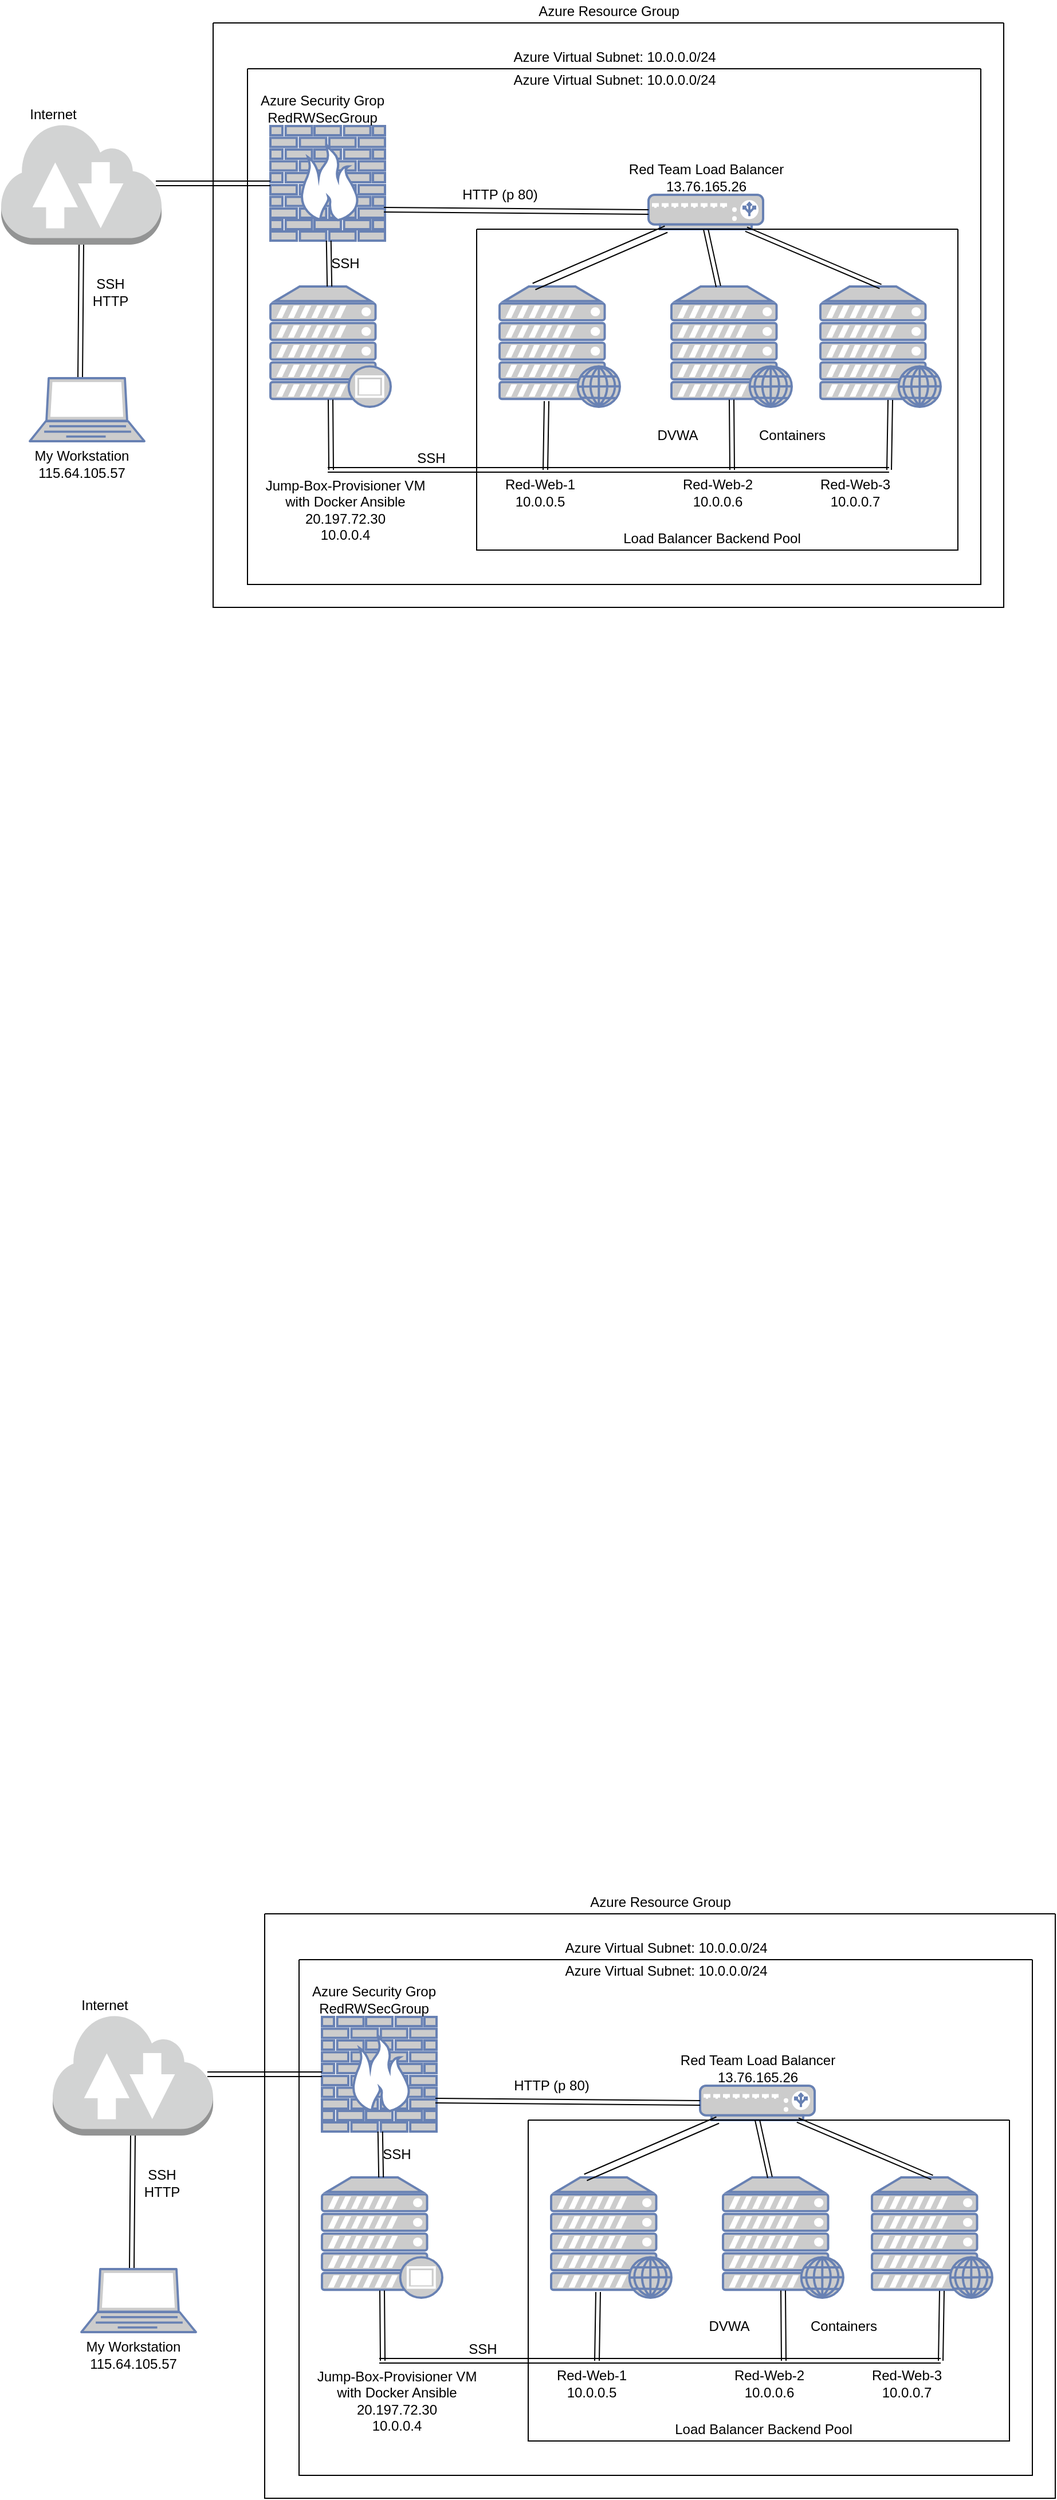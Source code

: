 <mxfile version="14.7.0" type="device"><diagram name="Page-1" id="55a83fd1-7818-8e21-69c5-c3457e3827bb"><mxGraphModel dx="1422" dy="2462" grid="1" gridSize="10" guides="1" tooltips="1" connect="1" arrows="1" fold="1" page="1" pageScale="1" pageWidth="1100" pageHeight="850" background="none" math="0" shadow="0"><root><mxCell id="0"/><mxCell id="1" parent="0"/><mxCell id="xMgnT5VQJ5X3L0RL37O3-2" value="" style="fontColor=#0066CC;verticalAlign=top;verticalLabelPosition=bottom;labelPosition=center;align=center;html=1;outlineConnect=0;fillColor=#CCCCCC;strokeColor=#6881B3;gradientColor=none;gradientDirection=north;strokeWidth=2;shape=mxgraph.networks.web_server;" parent="1" vertex="1"><mxGeometry x="740" y="-1360" width="105" height="105" as="geometry"/></mxCell><mxCell id="xMgnT5VQJ5X3L0RL37O3-3" value="" style="fontColor=#0066CC;verticalAlign=top;verticalLabelPosition=bottom;labelPosition=center;align=center;html=1;outlineConnect=0;fillColor=#CCCCCC;strokeColor=#6881B3;gradientColor=none;gradientDirection=north;strokeWidth=2;shape=mxgraph.networks.web_server;" parent="1" vertex="1"><mxGeometry x="590" y="-1360" width="105" height="105" as="geometry"/></mxCell><mxCell id="u41mVEG79AzhEiWkXULB-1" value="" style="fontColor=#0066CC;verticalAlign=top;verticalLabelPosition=bottom;labelPosition=center;align=center;html=1;outlineConnect=0;fillColor=#CCCCCC;strokeColor=#6881B3;gradientColor=none;gradientDirection=north;strokeWidth=2;shape=mxgraph.networks.web_server;" vertex="1" parent="1"><mxGeometry x="870" y="-1360" width="105" height="105" as="geometry"/></mxCell><mxCell id="u41mVEG79AzhEiWkXULB-2" value="" style="fontColor=#0066CC;verticalAlign=top;verticalLabelPosition=bottom;labelPosition=center;align=center;html=1;outlineConnect=0;fillColor=#CCCCCC;strokeColor=#6881B3;gradientColor=none;gradientDirection=north;strokeWidth=2;shape=mxgraph.networks.load_balancer;" vertex="1" parent="1"><mxGeometry x="720" y="-1440" width="100" height="30" as="geometry"/></mxCell><mxCell id="u41mVEG79AzhEiWkXULB-4" value="" style="shape=link;html=1;width=-6;exitX=0.286;exitY=0;exitDx=0;exitDy=0;exitPerimeter=0;" edge="1" parent="1" source="xMgnT5VQJ5X3L0RL37O3-3" target="u41mVEG79AzhEiWkXULB-2"><mxGeometry width="100" relative="1" as="geometry"><mxPoint x="500" y="-1380" as="sourcePoint"/><mxPoint x="580" y="-1430" as="targetPoint"/></mxGeometry></mxCell><mxCell id="u41mVEG79AzhEiWkXULB-5" value="" style="shape=link;html=1;entryX=0.5;entryY=1;entryDx=0;entryDy=0;entryPerimeter=0;" edge="1" parent="1" source="xMgnT5VQJ5X3L0RL37O3-2" target="u41mVEG79AzhEiWkXULB-2"><mxGeometry width="100" relative="1" as="geometry"><mxPoint x="500" y="-1380" as="sourcePoint"/><mxPoint x="600" y="-1380" as="targetPoint"/></mxGeometry></mxCell><mxCell id="u41mVEG79AzhEiWkXULB-6" value="" style="shape=link;html=1;exitX=0.5;exitY=0;exitDx=0;exitDy=0;exitPerimeter=0;" edge="1" parent="1" source="u41mVEG79AzhEiWkXULB-1" target="u41mVEG79AzhEiWkXULB-2"><mxGeometry width="100" relative="1" as="geometry"><mxPoint x="500" y="-1380" as="sourcePoint"/><mxPoint x="600" y="-1380" as="targetPoint"/></mxGeometry></mxCell><mxCell id="u41mVEG79AzhEiWkXULB-7" value="" style="fontColor=#0066CC;verticalAlign=top;verticalLabelPosition=bottom;labelPosition=center;align=center;html=1;outlineConnect=0;fillColor=#CCCCCC;strokeColor=#6881B3;gradientColor=none;gradientDirection=north;strokeWidth=2;shape=mxgraph.networks.proxy_server;" vertex="1" parent="1"><mxGeometry x="390" y="-1360" width="105" height="105" as="geometry"/></mxCell><mxCell id="u41mVEG79AzhEiWkXULB-10" value="" style="shape=link;html=1;" edge="1" parent="1"><mxGeometry width="100" relative="1" as="geometry"><mxPoint x="440" y="-1200" as="sourcePoint"/><mxPoint x="930" y="-1200" as="targetPoint"/></mxGeometry></mxCell><mxCell id="u41mVEG79AzhEiWkXULB-11" value="" style="shape=link;html=1;entryX=0.5;entryY=0.94;entryDx=0;entryDy=0;entryPerimeter=0;" edge="1" parent="1" target="u41mVEG79AzhEiWkXULB-7"><mxGeometry width="100" relative="1" as="geometry"><mxPoint x="443" y="-1200" as="sourcePoint"/><mxPoint x="530" y="-1300" as="targetPoint"/></mxGeometry></mxCell><mxCell id="u41mVEG79AzhEiWkXULB-12" value="" style="shape=link;html=1;entryX=0.5;entryY=0.94;entryDx=0;entryDy=0;entryPerimeter=0;" edge="1" parent="1" target="xMgnT5VQJ5X3L0RL37O3-2"><mxGeometry width="100" relative="1" as="geometry"><mxPoint x="793" y="-1200" as="sourcePoint"/><mxPoint x="452.5" y="-1251.3" as="targetPoint"/></mxGeometry></mxCell><mxCell id="u41mVEG79AzhEiWkXULB-13" value="" style="shape=link;html=1;" edge="1" parent="1"><mxGeometry width="100" relative="1" as="geometry"><mxPoint x="630" y="-1200" as="sourcePoint"/><mxPoint x="631" y="-1260" as="targetPoint"/></mxGeometry></mxCell><mxCell id="u41mVEG79AzhEiWkXULB-14" value="" style="shape=link;html=1;entryX=0.581;entryY=0.943;entryDx=0;entryDy=0;entryPerimeter=0;" edge="1" parent="1" target="u41mVEG79AzhEiWkXULB-1"><mxGeometry width="100" relative="1" as="geometry"><mxPoint x="930" y="-1200" as="sourcePoint"/><mxPoint x="923" y="-1261" as="targetPoint"/></mxGeometry></mxCell><mxCell id="u41mVEG79AzhEiWkXULB-15" value="DVWA&lt;span style=&quot;color: rgba(0 , 0 , 0 , 0) ; font-family: monospace ; font-size: 0px&quot;&gt;%3CmxGraphModel%3E%3Croot%3E%3CmxCell%20id%3D%220%22%2F%3E%3CmxCell%20id%3D%221%22%20parent%3D%220%22%2F%3E%3CmxCell%20id%3D%222%22%20value%3D%22%22%20style%3D%22shape%3Dlink%3Bhtml%3D1%3BentryX%3D0.5%3BentryY%3D0.94%3BentryDx%3D0%3BentryDy%3D0%3BentryPerimeter%3D0%3B%22%20edge%3D%221%22%20parent%3D%221%22%3E%3CmxGeometry%20width%3D%22100%22%20relative%3D%221%22%20as%3D%22geometry%22%3E%3CmxPoint%20x%3D%22443%22%20y%3D%22-1200%22%20as%3D%22sourcePoint%22%2F%3E%3CmxPoint%20x%3D%22442.5%22%20y%3D%22-1261.3%22%20as%3D%22targetPoint%22%2F%3E%3C%2FmxGeometry%3E%3C%2FmxCell%3E%3C%2Froot%3E%3C%2FmxGraphModel%3E&lt;/span&gt;" style="text;html=1;resizable=0;autosize=1;align=center;verticalAlign=middle;points=[];fillColor=none;strokeColor=none;rounded=0;" vertex="1" parent="1"><mxGeometry x="720" y="-1240" width="50" height="20" as="geometry"/></mxCell><mxCell id="u41mVEG79AzhEiWkXULB-16" value="Containers" style="text;html=1;resizable=0;autosize=1;align=center;verticalAlign=middle;points=[];fillColor=none;strokeColor=none;rounded=0;" vertex="1" parent="1"><mxGeometry x="810" y="-1240" width="70" height="20" as="geometry"/></mxCell><mxCell id="u41mVEG79AzhEiWkXULB-17" value="Red-Web-1&lt;br&gt;10.0.0.5" style="text;html=1;resizable=0;autosize=1;align=center;verticalAlign=middle;points=[];fillColor=none;strokeColor=none;rounded=0;" vertex="1" parent="1"><mxGeometry x="585" y="-1195" width="80" height="30" as="geometry"/></mxCell><mxCell id="u41mVEG79AzhEiWkXULB-18" value="Red-Web-2&lt;br&gt;10.0.0.6" style="text;html=1;resizable=0;autosize=1;align=center;verticalAlign=middle;points=[];fillColor=none;strokeColor=none;rounded=0;" vertex="1" parent="1"><mxGeometry x="740" y="-1195" width="80" height="30" as="geometry"/></mxCell><mxCell id="u41mVEG79AzhEiWkXULB-19" value="Red-Web-3&lt;br&gt;10.0.0.7" style="text;html=1;resizable=0;autosize=1;align=center;verticalAlign=middle;points=[];fillColor=none;strokeColor=none;rounded=0;" vertex="1" parent="1"><mxGeometry x="860" y="-1195" width="80" height="30" as="geometry"/></mxCell><mxCell id="u41mVEG79AzhEiWkXULB-20" value="Load Balancer Backend Pool" style="text;html=1;resizable=0;autosize=1;align=center;verticalAlign=middle;points=[];fillColor=none;strokeColor=none;rounded=0;" vertex="1" parent="1"><mxGeometry x="690" y="-1150" width="170" height="20" as="geometry"/></mxCell><mxCell id="u41mVEG79AzhEiWkXULB-21" value="" style="swimlane;startSize=0;" vertex="1" parent="1"><mxGeometry x="340" y="-1590" width="690" height="510" as="geometry"><mxRectangle x="450" y="-1490" width="50" height="40" as="alternateBounds"/></mxGeometry></mxCell><mxCell id="u41mVEG79AzhEiWkXULB-22" value="Jump-Box-Provisioner VM&lt;br&gt;with Docker Ansible&lt;br&gt;20.197.72.30&lt;br&gt;10.0.0.4&lt;br&gt;" style="text;html=1;resizable=0;autosize=1;align=center;verticalAlign=middle;points=[];fillColor=none;strokeColor=none;rounded=0;" vertex="1" parent="1"><mxGeometry x="380" y="-1195" width="150" height="60" as="geometry"/></mxCell><mxCell id="u41mVEG79AzhEiWkXULB-23" value="SSH" style="text;html=1;resizable=0;autosize=1;align=center;verticalAlign=middle;points=[];fillColor=none;strokeColor=none;rounded=0;" vertex="1" parent="1"><mxGeometry x="510" y="-1220" width="40" height="20" as="geometry"/></mxCell><mxCell id="u41mVEG79AzhEiWkXULB-24" value="" style="fontColor=#0066CC;verticalAlign=top;verticalLabelPosition=bottom;labelPosition=center;align=center;html=1;outlineConnect=0;fillColor=#CCCCCC;strokeColor=#6881B3;gradientColor=none;gradientDirection=north;strokeWidth=2;shape=mxgraph.networks.firewall;" vertex="1" parent="1"><mxGeometry x="390" y="-1500" width="100" height="100" as="geometry"/></mxCell><mxCell id="u41mVEG79AzhEiWkXULB-25" value="" style="shape=link;html=1;" edge="1" parent="1" source="u41mVEG79AzhEiWkXULB-24" target="u41mVEG79AzhEiWkXULB-7"><mxGeometry width="100" relative="1" as="geometry"><mxPoint x="430" y="-1390" as="sourcePoint"/><mxPoint x="430" y="-1370" as="targetPoint"/></mxGeometry></mxCell><mxCell id="u41mVEG79AzhEiWkXULB-26" value="SSH" style="text;html=1;resizable=0;autosize=1;align=center;verticalAlign=middle;points=[];fillColor=none;strokeColor=none;rounded=0;" vertex="1" parent="1"><mxGeometry x="435" y="-1390" width="40" height="20" as="geometry"/></mxCell><mxCell id="u41mVEG79AzhEiWkXULB-27" value="" style="shape=link;html=1;entryX=0;entryY=0.5;entryDx=0;entryDy=0;entryPerimeter=0;exitX=0.99;exitY=0.73;exitDx=0;exitDy=0;exitPerimeter=0;" edge="1" parent="1" source="u41mVEG79AzhEiWkXULB-24" target="u41mVEG79AzhEiWkXULB-2"><mxGeometry width="100" relative="1" as="geometry"><mxPoint x="500" y="-1310" as="sourcePoint"/><mxPoint x="600" y="-1310" as="targetPoint"/></mxGeometry></mxCell><mxCell id="u41mVEG79AzhEiWkXULB-28" value="HTTP (p 80)" style="text;html=1;resizable=0;autosize=1;align=center;verticalAlign=middle;points=[];fillColor=none;strokeColor=none;rounded=0;" vertex="1" parent="1"><mxGeometry x="550" y="-1450" width="80" height="20" as="geometry"/></mxCell><mxCell id="u41mVEG79AzhEiWkXULB-29" value="Red Team Load Balancer&lt;br&gt;13.76.165.26" style="text;html=1;resizable=0;autosize=1;align=center;verticalAlign=middle;points=[];fillColor=none;strokeColor=none;rounded=0;" vertex="1" parent="1"><mxGeometry x="695" y="-1470" width="150" height="30" as="geometry"/></mxCell><mxCell id="u41mVEG79AzhEiWkXULB-30" value="Azure Security Grop&lt;br&gt;RedRWSecGroup" style="text;html=1;resizable=0;autosize=1;align=center;verticalAlign=middle;points=[];fillColor=none;strokeColor=none;rounded=0;" vertex="1" parent="1"><mxGeometry x="375" y="-1530" width="120" height="30" as="geometry"/></mxCell><mxCell id="u41mVEG79AzhEiWkXULB-32" value="" style="fontColor=#0066CC;verticalAlign=top;verticalLabelPosition=bottom;labelPosition=center;align=center;html=1;outlineConnect=0;fillColor=#CCCCCC;strokeColor=#6881B3;gradientColor=none;gradientDirection=north;strokeWidth=2;shape=mxgraph.networks.laptop;" vertex="1" parent="1"><mxGeometry x="180" y="-1280" width="100" height="55" as="geometry"/></mxCell><mxCell id="u41mVEG79AzhEiWkXULB-33" value="My Workstation&lt;br&gt;115.64.105.57" style="text;html=1;resizable=0;autosize=1;align=center;verticalAlign=middle;points=[];fillColor=none;strokeColor=none;rounded=0;" vertex="1" parent="1"><mxGeometry x="175" y="-1220" width="100" height="30" as="geometry"/></mxCell><mxCell id="u41mVEG79AzhEiWkXULB-34" value="" style="outlineConnect=0;dashed=0;verticalLabelPosition=bottom;verticalAlign=top;align=center;html=1;shape=mxgraph.aws3.internet_2;fillColor=#D2D3D3;gradientColor=none;" vertex="1" parent="1"><mxGeometry x="155" y="-1503.5" width="140" height="107" as="geometry"/></mxCell><mxCell id="u41mVEG79AzhEiWkXULB-35" value="" style="shape=link;html=1;exitX=0.5;exitY=1;exitDx=0;exitDy=0;exitPerimeter=0;entryX=0.44;entryY=-0.018;entryDx=0;entryDy=0;entryPerimeter=0;" edge="1" parent="1" source="u41mVEG79AzhEiWkXULB-34" target="u41mVEG79AzhEiWkXULB-32"><mxGeometry width="100" relative="1" as="geometry"><mxPoint x="500" y="-1310" as="sourcePoint"/><mxPoint x="600" y="-1310" as="targetPoint"/></mxGeometry></mxCell><mxCell id="u41mVEG79AzhEiWkXULB-36" value="SSH&lt;br&gt;HTTP" style="text;html=1;resizable=0;autosize=1;align=center;verticalAlign=middle;points=[];fillColor=none;strokeColor=none;rounded=0;" vertex="1" parent="1"><mxGeometry x="225" y="-1370" width="50" height="30" as="geometry"/></mxCell><mxCell id="u41mVEG79AzhEiWkXULB-37" value="Internet" style="text;html=1;resizable=0;autosize=1;align=center;verticalAlign=middle;points=[];fillColor=none;strokeColor=none;rounded=0;" vertex="1" parent="1"><mxGeometry x="170" y="-1520" width="60" height="20" as="geometry"/></mxCell><mxCell id="u41mVEG79AzhEiWkXULB-38" value="" style="shape=link;html=1;" edge="1" parent="1" target="u41mVEG79AzhEiWkXULB-24"><mxGeometry width="100" relative="1" as="geometry"><mxPoint x="290" y="-1450" as="sourcePoint"/><mxPoint x="600" y="-1320" as="targetPoint"/></mxGeometry></mxCell><mxCell id="u41mVEG79AzhEiWkXULB-40" value="" style="swimlane;startSize=0;" vertex="1" parent="1"><mxGeometry x="370" y="-1550" width="640" height="450" as="geometry"/></mxCell><mxCell id="u41mVEG79AzhEiWkXULB-41" value="Azure Virtual Subnet: 10.0.0.0/24" style="text;html=1;resizable=0;autosize=1;align=center;verticalAlign=middle;points=[];fillColor=none;strokeColor=none;rounded=0;" vertex="1" parent="u41mVEG79AzhEiWkXULB-40"><mxGeometry x="225" width="190" height="20" as="geometry"/></mxCell><mxCell id="u41mVEG79AzhEiWkXULB-42" value="Azure Virtual Subnet: 10.0.0.0/24" style="text;html=1;resizable=0;autosize=1;align=center;verticalAlign=middle;points=[];fillColor=none;strokeColor=none;rounded=0;" vertex="1" parent="1"><mxGeometry x="595" y="-1570" width="190" height="20" as="geometry"/></mxCell><mxCell id="u41mVEG79AzhEiWkXULB-46" value="Azure Resource Group" style="text;html=1;resizable=0;autosize=1;align=center;verticalAlign=middle;points=[];fillColor=none;strokeColor=none;rounded=0;" vertex="1" parent="1"><mxGeometry x="615" y="-1610" width="140" height="20" as="geometry"/></mxCell><mxCell id="u41mVEG79AzhEiWkXULB-47" value="" style="swimlane;startSize=0;" vertex="1" parent="1"><mxGeometry x="570" y="-1410" width="420" height="280" as="geometry"/></mxCell><mxCell id="u41mVEG79AzhEiWkXULB-48" value="" style="fontColor=#0066CC;verticalAlign=top;verticalLabelPosition=bottom;labelPosition=center;align=center;html=1;outlineConnect=0;fillColor=#CCCCCC;strokeColor=#6881B3;gradientColor=none;gradientDirection=north;strokeWidth=2;shape=mxgraph.networks.web_server;" vertex="1" parent="1"><mxGeometry x="785" y="290" width="105" height="105" as="geometry"/></mxCell><mxCell id="u41mVEG79AzhEiWkXULB-49" value="" style="fontColor=#0066CC;verticalAlign=top;verticalLabelPosition=bottom;labelPosition=center;align=center;html=1;outlineConnect=0;fillColor=#CCCCCC;strokeColor=#6881B3;gradientColor=none;gradientDirection=north;strokeWidth=2;shape=mxgraph.networks.web_server;" vertex="1" parent="1"><mxGeometry x="635" y="290" width="105" height="105" as="geometry"/></mxCell><mxCell id="u41mVEG79AzhEiWkXULB-50" value="" style="fontColor=#0066CC;verticalAlign=top;verticalLabelPosition=bottom;labelPosition=center;align=center;html=1;outlineConnect=0;fillColor=#CCCCCC;strokeColor=#6881B3;gradientColor=none;gradientDirection=north;strokeWidth=2;shape=mxgraph.networks.web_server;" vertex="1" parent="1"><mxGeometry x="915" y="290" width="105" height="105" as="geometry"/></mxCell><mxCell id="u41mVEG79AzhEiWkXULB-51" value="" style="fontColor=#0066CC;verticalAlign=top;verticalLabelPosition=bottom;labelPosition=center;align=center;html=1;outlineConnect=0;fillColor=#CCCCCC;strokeColor=#6881B3;gradientColor=none;gradientDirection=north;strokeWidth=2;shape=mxgraph.networks.load_balancer;" vertex="1" parent="1"><mxGeometry x="765" y="210" width="100" height="30" as="geometry"/></mxCell><mxCell id="u41mVEG79AzhEiWkXULB-52" value="" style="shape=link;html=1;width=-6;exitX=0.286;exitY=0;exitDx=0;exitDy=0;exitPerimeter=0;" edge="1" parent="1" source="u41mVEG79AzhEiWkXULB-49" target="u41mVEG79AzhEiWkXULB-51"><mxGeometry width="100" relative="1" as="geometry"><mxPoint x="545" y="270" as="sourcePoint"/><mxPoint x="625" y="220" as="targetPoint"/></mxGeometry></mxCell><mxCell id="u41mVEG79AzhEiWkXULB-53" value="" style="shape=link;html=1;entryX=0.5;entryY=1;entryDx=0;entryDy=0;entryPerimeter=0;" edge="1" parent="1" source="u41mVEG79AzhEiWkXULB-48" target="u41mVEG79AzhEiWkXULB-51"><mxGeometry width="100" relative="1" as="geometry"><mxPoint x="545" y="270" as="sourcePoint"/><mxPoint x="645" y="270" as="targetPoint"/></mxGeometry></mxCell><mxCell id="u41mVEG79AzhEiWkXULB-54" value="" style="shape=link;html=1;exitX=0.5;exitY=0;exitDx=0;exitDy=0;exitPerimeter=0;" edge="1" parent="1" source="u41mVEG79AzhEiWkXULB-50" target="u41mVEG79AzhEiWkXULB-51"><mxGeometry width="100" relative="1" as="geometry"><mxPoint x="545" y="270" as="sourcePoint"/><mxPoint x="645" y="270" as="targetPoint"/></mxGeometry></mxCell><mxCell id="u41mVEG79AzhEiWkXULB-55" value="" style="fontColor=#0066CC;verticalAlign=top;verticalLabelPosition=bottom;labelPosition=center;align=center;html=1;outlineConnect=0;fillColor=#CCCCCC;strokeColor=#6881B3;gradientColor=none;gradientDirection=north;strokeWidth=2;shape=mxgraph.networks.proxy_server;" vertex="1" parent="1"><mxGeometry x="435" y="290" width="105" height="105" as="geometry"/></mxCell><mxCell id="u41mVEG79AzhEiWkXULB-56" value="" style="shape=link;html=1;" edge="1" parent="1"><mxGeometry width="100" relative="1" as="geometry"><mxPoint x="485" y="450" as="sourcePoint"/><mxPoint x="975" y="450" as="targetPoint"/></mxGeometry></mxCell><mxCell id="u41mVEG79AzhEiWkXULB-57" value="" style="shape=link;html=1;entryX=0.5;entryY=0.94;entryDx=0;entryDy=0;entryPerimeter=0;" edge="1" parent="1" target="u41mVEG79AzhEiWkXULB-55"><mxGeometry width="100" relative="1" as="geometry"><mxPoint x="488" y="450" as="sourcePoint"/><mxPoint x="575" y="350" as="targetPoint"/></mxGeometry></mxCell><mxCell id="u41mVEG79AzhEiWkXULB-58" value="" style="shape=link;html=1;entryX=0.5;entryY=0.94;entryDx=0;entryDy=0;entryPerimeter=0;" edge="1" parent="1" target="u41mVEG79AzhEiWkXULB-48"><mxGeometry width="100" relative="1" as="geometry"><mxPoint x="838" y="450" as="sourcePoint"/><mxPoint x="497.5" y="398.7" as="targetPoint"/></mxGeometry></mxCell><mxCell id="u41mVEG79AzhEiWkXULB-59" value="" style="shape=link;html=1;" edge="1" parent="1"><mxGeometry width="100" relative="1" as="geometry"><mxPoint x="675" y="450" as="sourcePoint"/><mxPoint x="676" y="390" as="targetPoint"/></mxGeometry></mxCell><mxCell id="u41mVEG79AzhEiWkXULB-60" value="" style="shape=link;html=1;entryX=0.581;entryY=0.943;entryDx=0;entryDy=0;entryPerimeter=0;" edge="1" parent="1" target="u41mVEG79AzhEiWkXULB-50"><mxGeometry width="100" relative="1" as="geometry"><mxPoint x="975" y="450" as="sourcePoint"/><mxPoint x="968" y="389" as="targetPoint"/></mxGeometry></mxCell><mxCell id="u41mVEG79AzhEiWkXULB-61" value="DVWA&lt;span style=&quot;color: rgba(0 , 0 , 0 , 0) ; font-family: monospace ; font-size: 0px&quot;&gt;%3CmxGraphModel%3E%3Croot%3E%3CmxCell%20id%3D%220%22%2F%3E%3CmxCell%20id%3D%221%22%20parent%3D%220%22%2F%3E%3CmxCell%20id%3D%222%22%20value%3D%22%22%20style%3D%22shape%3Dlink%3Bhtml%3D1%3BentryX%3D0.5%3BentryY%3D0.94%3BentryDx%3D0%3BentryDy%3D0%3BentryPerimeter%3D0%3B%22%20edge%3D%221%22%20parent%3D%221%22%3E%3CmxGeometry%20width%3D%22100%22%20relative%3D%221%22%20as%3D%22geometry%22%3E%3CmxPoint%20x%3D%22443%22%20y%3D%22-1200%22%20as%3D%22sourcePoint%22%2F%3E%3CmxPoint%20x%3D%22442.5%22%20y%3D%22-1261.3%22%20as%3D%22targetPoint%22%2F%3E%3C%2FmxGeometry%3E%3C%2FmxCell%3E%3C%2Froot%3E%3C%2FmxGraphModel%3E&lt;/span&gt;" style="text;html=1;resizable=0;autosize=1;align=center;verticalAlign=middle;points=[];fillColor=none;strokeColor=none;rounded=0;" vertex="1" parent="1"><mxGeometry x="765" y="410" width="50" height="20" as="geometry"/></mxCell><mxCell id="u41mVEG79AzhEiWkXULB-62" value="Containers" style="text;html=1;resizable=0;autosize=1;align=center;verticalAlign=middle;points=[];fillColor=none;strokeColor=none;rounded=0;" vertex="1" parent="1"><mxGeometry x="855" y="410" width="70" height="20" as="geometry"/></mxCell><mxCell id="u41mVEG79AzhEiWkXULB-63" value="Red-Web-1&lt;br&gt;10.0.0.5" style="text;html=1;resizable=0;autosize=1;align=center;verticalAlign=middle;points=[];fillColor=none;strokeColor=none;rounded=0;" vertex="1" parent="1"><mxGeometry x="630" y="455" width="80" height="30" as="geometry"/></mxCell><mxCell id="u41mVEG79AzhEiWkXULB-64" value="Red-Web-2&lt;br&gt;10.0.0.6" style="text;html=1;resizable=0;autosize=1;align=center;verticalAlign=middle;points=[];fillColor=none;strokeColor=none;rounded=0;" vertex="1" parent="1"><mxGeometry x="785" y="455" width="80" height="30" as="geometry"/></mxCell><mxCell id="u41mVEG79AzhEiWkXULB-65" value="Red-Web-3&lt;br&gt;10.0.0.7" style="text;html=1;resizable=0;autosize=1;align=center;verticalAlign=middle;points=[];fillColor=none;strokeColor=none;rounded=0;" vertex="1" parent="1"><mxGeometry x="905" y="455" width="80" height="30" as="geometry"/></mxCell><mxCell id="u41mVEG79AzhEiWkXULB-66" value="Load Balancer Backend Pool" style="text;html=1;resizable=0;autosize=1;align=center;verticalAlign=middle;points=[];fillColor=none;strokeColor=none;rounded=0;" vertex="1" parent="1"><mxGeometry x="735" y="500" width="170" height="20" as="geometry"/></mxCell><mxCell id="u41mVEG79AzhEiWkXULB-67" value="" style="swimlane;startSize=0;" vertex="1" parent="1"><mxGeometry x="385" y="60" width="690" height="510" as="geometry"><mxRectangle x="450" y="-1490" width="50" height="40" as="alternateBounds"/></mxGeometry></mxCell><mxCell id="u41mVEG79AzhEiWkXULB-68" value="Jump-Box-Provisioner VM&lt;br&gt;with Docker Ansible&lt;br&gt;20.197.72.30&lt;br&gt;10.0.0.4&lt;br&gt;" style="text;html=1;resizable=0;autosize=1;align=center;verticalAlign=middle;points=[];fillColor=none;strokeColor=none;rounded=0;" vertex="1" parent="1"><mxGeometry x="425" y="455" width="150" height="60" as="geometry"/></mxCell><mxCell id="u41mVEG79AzhEiWkXULB-69" value="SSH" style="text;html=1;resizable=0;autosize=1;align=center;verticalAlign=middle;points=[];fillColor=none;strokeColor=none;rounded=0;" vertex="1" parent="1"><mxGeometry x="555" y="430" width="40" height="20" as="geometry"/></mxCell><mxCell id="u41mVEG79AzhEiWkXULB-70" value="" style="fontColor=#0066CC;verticalAlign=top;verticalLabelPosition=bottom;labelPosition=center;align=center;html=1;outlineConnect=0;fillColor=#CCCCCC;strokeColor=#6881B3;gradientColor=none;gradientDirection=north;strokeWidth=2;shape=mxgraph.networks.firewall;" vertex="1" parent="1"><mxGeometry x="435" y="150" width="100" height="100" as="geometry"/></mxCell><mxCell id="u41mVEG79AzhEiWkXULB-71" value="" style="shape=link;html=1;" edge="1" parent="1" source="u41mVEG79AzhEiWkXULB-70" target="u41mVEG79AzhEiWkXULB-55"><mxGeometry width="100" relative="1" as="geometry"><mxPoint x="475" y="260" as="sourcePoint"/><mxPoint x="475" y="280" as="targetPoint"/></mxGeometry></mxCell><mxCell id="u41mVEG79AzhEiWkXULB-72" value="SSH" style="text;html=1;resizable=0;autosize=1;align=center;verticalAlign=middle;points=[];fillColor=none;strokeColor=none;rounded=0;" vertex="1" parent="1"><mxGeometry x="480" y="260" width="40" height="20" as="geometry"/></mxCell><mxCell id="u41mVEG79AzhEiWkXULB-73" value="" style="shape=link;html=1;entryX=0;entryY=0.5;entryDx=0;entryDy=0;entryPerimeter=0;exitX=0.99;exitY=0.73;exitDx=0;exitDy=0;exitPerimeter=0;" edge="1" parent="1" source="u41mVEG79AzhEiWkXULB-70" target="u41mVEG79AzhEiWkXULB-51"><mxGeometry width="100" relative="1" as="geometry"><mxPoint x="545" y="340" as="sourcePoint"/><mxPoint x="645" y="340" as="targetPoint"/></mxGeometry></mxCell><mxCell id="u41mVEG79AzhEiWkXULB-74" value="HTTP (p 80)" style="text;html=1;resizable=0;autosize=1;align=center;verticalAlign=middle;points=[];fillColor=none;strokeColor=none;rounded=0;" vertex="1" parent="1"><mxGeometry x="595" y="200" width="80" height="20" as="geometry"/></mxCell><mxCell id="u41mVEG79AzhEiWkXULB-75" value="Red Team Load Balancer&lt;br&gt;13.76.165.26" style="text;html=1;resizable=0;autosize=1;align=center;verticalAlign=middle;points=[];fillColor=none;strokeColor=none;rounded=0;" vertex="1" parent="1"><mxGeometry x="740" y="180" width="150" height="30" as="geometry"/></mxCell><mxCell id="u41mVEG79AzhEiWkXULB-76" value="Azure Security Grop&lt;br&gt;RedRWSecGroup" style="text;html=1;resizable=0;autosize=1;align=center;verticalAlign=middle;points=[];fillColor=none;strokeColor=none;rounded=0;" vertex="1" parent="1"><mxGeometry x="420" y="120" width="120" height="30" as="geometry"/></mxCell><mxCell id="u41mVEG79AzhEiWkXULB-77" value="" style="fontColor=#0066CC;verticalAlign=top;verticalLabelPosition=bottom;labelPosition=center;align=center;html=1;outlineConnect=0;fillColor=#CCCCCC;strokeColor=#6881B3;gradientColor=none;gradientDirection=north;strokeWidth=2;shape=mxgraph.networks.laptop;" vertex="1" parent="1"><mxGeometry x="225" y="370" width="100" height="55" as="geometry"/></mxCell><mxCell id="u41mVEG79AzhEiWkXULB-78" value="My Workstation&lt;br&gt;115.64.105.57" style="text;html=1;resizable=0;autosize=1;align=center;verticalAlign=middle;points=[];fillColor=none;strokeColor=none;rounded=0;" vertex="1" parent="1"><mxGeometry x="220" y="430" width="100" height="30" as="geometry"/></mxCell><mxCell id="u41mVEG79AzhEiWkXULB-79" value="" style="outlineConnect=0;dashed=0;verticalLabelPosition=bottom;verticalAlign=top;align=center;html=1;shape=mxgraph.aws3.internet_2;fillColor=#D2D3D3;gradientColor=none;" vertex="1" parent="1"><mxGeometry x="200" y="146.5" width="140" height="107" as="geometry"/></mxCell><mxCell id="u41mVEG79AzhEiWkXULB-80" value="" style="shape=link;html=1;exitX=0.5;exitY=1;exitDx=0;exitDy=0;exitPerimeter=0;entryX=0.44;entryY=-0.018;entryDx=0;entryDy=0;entryPerimeter=0;" edge="1" parent="1" source="u41mVEG79AzhEiWkXULB-79" target="u41mVEG79AzhEiWkXULB-77"><mxGeometry width="100" relative="1" as="geometry"><mxPoint x="545" y="340" as="sourcePoint"/><mxPoint x="645" y="340" as="targetPoint"/></mxGeometry></mxCell><mxCell id="u41mVEG79AzhEiWkXULB-81" value="SSH&lt;br&gt;HTTP" style="text;html=1;resizable=0;autosize=1;align=center;verticalAlign=middle;points=[];fillColor=none;strokeColor=none;rounded=0;" vertex="1" parent="1"><mxGeometry x="270" y="280" width="50" height="30" as="geometry"/></mxCell><mxCell id="u41mVEG79AzhEiWkXULB-82" value="Internet" style="text;html=1;resizable=0;autosize=1;align=center;verticalAlign=middle;points=[];fillColor=none;strokeColor=none;rounded=0;" vertex="1" parent="1"><mxGeometry x="215" y="130" width="60" height="20" as="geometry"/></mxCell><mxCell id="u41mVEG79AzhEiWkXULB-83" value="" style="shape=link;html=1;" edge="1" parent="1" target="u41mVEG79AzhEiWkXULB-70"><mxGeometry width="100" relative="1" as="geometry"><mxPoint x="335" y="200" as="sourcePoint"/><mxPoint x="645" y="330" as="targetPoint"/></mxGeometry></mxCell><mxCell id="u41mVEG79AzhEiWkXULB-84" value="" style="swimlane;startSize=0;" vertex="1" parent="1"><mxGeometry x="415" y="100" width="640" height="450" as="geometry"/></mxCell><mxCell id="u41mVEG79AzhEiWkXULB-85" value="Azure Virtual Subnet: 10.0.0.0/24" style="text;html=1;resizable=0;autosize=1;align=center;verticalAlign=middle;points=[];fillColor=none;strokeColor=none;rounded=0;" vertex="1" parent="u41mVEG79AzhEiWkXULB-84"><mxGeometry x="225" width="190" height="20" as="geometry"/></mxCell><mxCell id="u41mVEG79AzhEiWkXULB-86" value="Azure Virtual Subnet: 10.0.0.0/24" style="text;html=1;resizable=0;autosize=1;align=center;verticalAlign=middle;points=[];fillColor=none;strokeColor=none;rounded=0;" vertex="1" parent="1"><mxGeometry x="640" y="80" width="190" height="20" as="geometry"/></mxCell><mxCell id="u41mVEG79AzhEiWkXULB-87" value="Azure Resource Group" style="text;html=1;resizable=0;autosize=1;align=center;verticalAlign=middle;points=[];fillColor=none;strokeColor=none;rounded=0;" vertex="1" parent="1"><mxGeometry x="660" y="40" width="140" height="20" as="geometry"/></mxCell><mxCell id="u41mVEG79AzhEiWkXULB-88" value="" style="swimlane;startSize=0;" vertex="1" parent="1"><mxGeometry x="615" y="240" width="420" height="280" as="geometry"/></mxCell></root></mxGraphModel></diagram></mxfile>